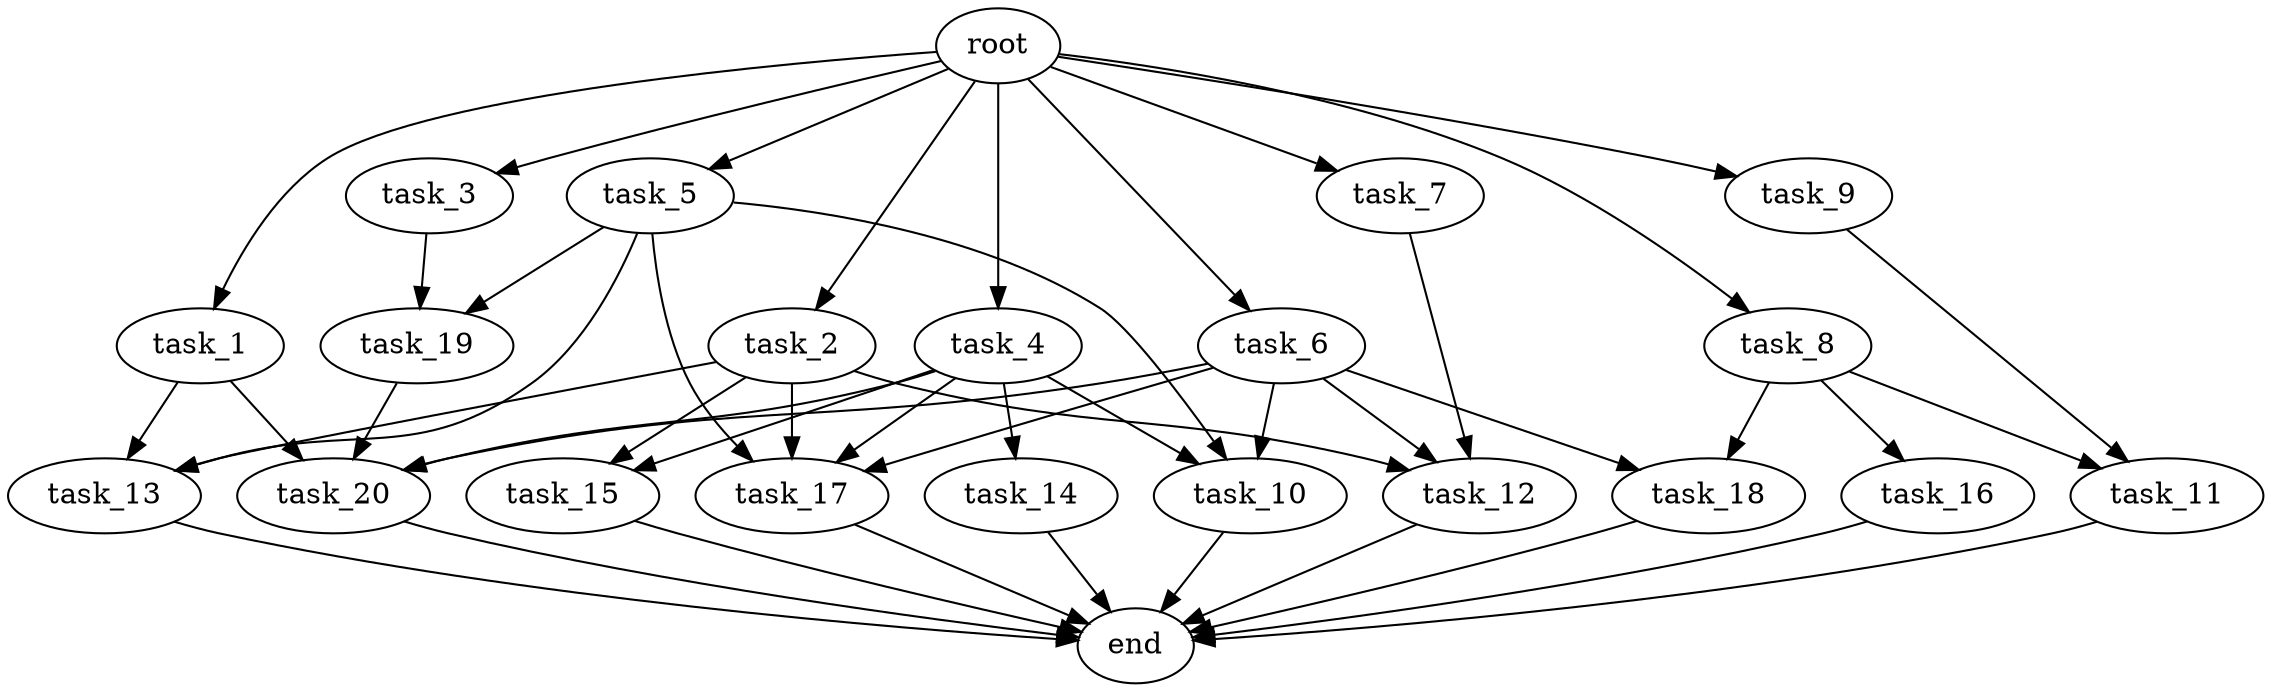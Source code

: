 digraph G {
  root [size="0.000000e+00"];
  task_1 [size="1.644082e+09"];
  task_2 [size="6.156218e+08"];
  task_3 [size="7.592165e+09"];
  task_4 [size="6.602102e+09"];
  task_5 [size="6.415016e+09"];
  task_6 [size="9.025209e+09"];
  task_7 [size="5.790405e+08"];
  task_8 [size="6.316444e+09"];
  task_9 [size="7.133982e+09"];
  task_10 [size="6.603956e+09"];
  task_11 [size="5.198264e+09"];
  task_12 [size="2.957949e+09"];
  task_13 [size="4.020626e+09"];
  task_14 [size="6.809026e+09"];
  task_15 [size="5.536551e+09"];
  task_16 [size="3.043926e+09"];
  task_17 [size="7.427232e+09"];
  task_18 [size="9.092399e+09"];
  task_19 [size="8.001443e+07"];
  task_20 [size="2.798528e+09"];
  end [size="0.000000e+00"];

  root -> task_1 [size="1.000000e-12"];
  root -> task_2 [size="1.000000e-12"];
  root -> task_3 [size="1.000000e-12"];
  root -> task_4 [size="1.000000e-12"];
  root -> task_5 [size="1.000000e-12"];
  root -> task_6 [size="1.000000e-12"];
  root -> task_7 [size="1.000000e-12"];
  root -> task_8 [size="1.000000e-12"];
  root -> task_9 [size="1.000000e-12"];
  task_1 -> task_13 [size="1.340209e+08"];
  task_1 -> task_20 [size="6.996319e+07"];
  task_2 -> task_12 [size="9.859828e+07"];
  task_2 -> task_13 [size="1.340209e+08"];
  task_2 -> task_15 [size="2.768275e+08"];
  task_2 -> task_17 [size="1.856808e+08"];
  task_3 -> task_19 [size="4.000722e+06"];
  task_4 -> task_10 [size="2.201319e+08"];
  task_4 -> task_14 [size="6.809026e+08"];
  task_4 -> task_15 [size="2.768275e+08"];
  task_4 -> task_17 [size="1.856808e+08"];
  task_4 -> task_20 [size="6.996319e+07"];
  task_5 -> task_10 [size="2.201319e+08"];
  task_5 -> task_13 [size="1.340209e+08"];
  task_5 -> task_17 [size="1.856808e+08"];
  task_5 -> task_19 [size="4.000722e+06"];
  task_6 -> task_10 [size="2.201319e+08"];
  task_6 -> task_12 [size="9.859828e+07"];
  task_6 -> task_17 [size="1.856808e+08"];
  task_6 -> task_18 [size="4.546200e+08"];
  task_6 -> task_20 [size="6.996319e+07"];
  task_7 -> task_12 [size="9.859828e+07"];
  task_8 -> task_11 [size="2.599132e+08"];
  task_8 -> task_16 [size="3.043926e+08"];
  task_8 -> task_18 [size="4.546200e+08"];
  task_9 -> task_11 [size="2.599132e+08"];
  task_10 -> end [size="1.000000e-12"];
  task_11 -> end [size="1.000000e-12"];
  task_12 -> end [size="1.000000e-12"];
  task_13 -> end [size="1.000000e-12"];
  task_14 -> end [size="1.000000e-12"];
  task_15 -> end [size="1.000000e-12"];
  task_16 -> end [size="1.000000e-12"];
  task_17 -> end [size="1.000000e-12"];
  task_18 -> end [size="1.000000e-12"];
  task_19 -> task_20 [size="6.996319e+07"];
  task_20 -> end [size="1.000000e-12"];
}
